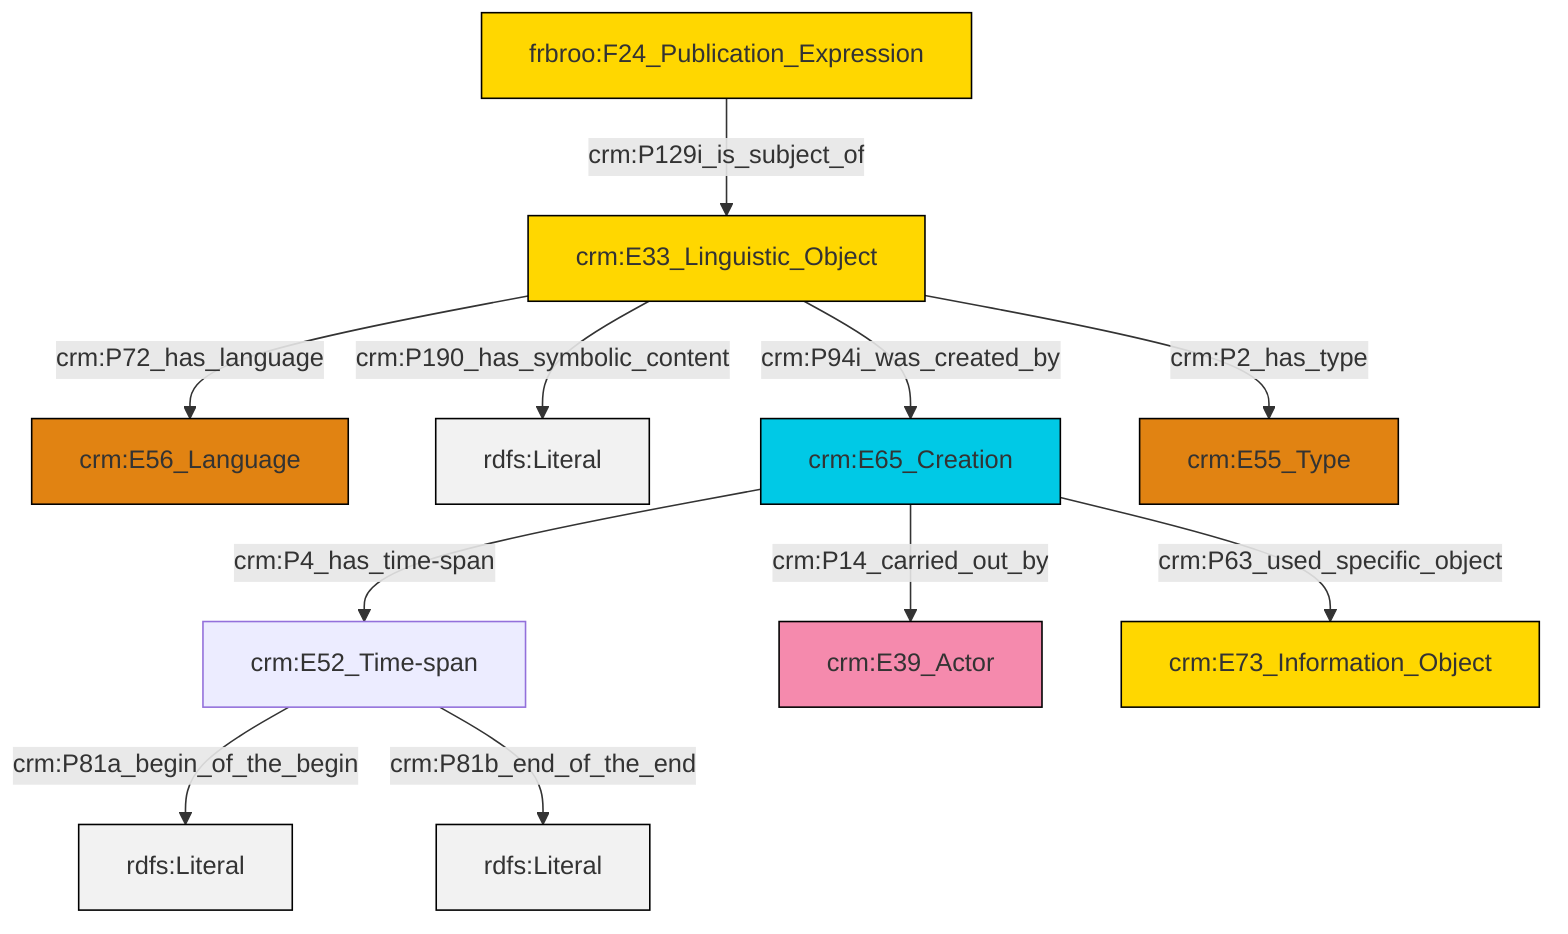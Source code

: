 graph TD
classDef Literal fill:#f2f2f2,stroke:#000000;
classDef CRM_Entity fill:#FFFFFF,stroke:#000000;
classDef Temporal_Entity fill:#00C9E6, stroke:#000000;
classDef Type fill:#E18312, stroke:#000000;
classDef Time-Span fill:#2C9C91, stroke:#000000;
classDef Appellation fill:#FFEB7F, stroke:#000000;
classDef Place fill:#008836, stroke:#000000;
classDef Persistent_Item fill:#B266B2, stroke:#000000;
classDef Conceptual_Object fill:#FFD700, stroke:#000000;
classDef Physical_Thing fill:#D2B48C, stroke:#000000;
classDef Actor fill:#f58aad, stroke:#000000;
classDef PC_Classes fill:#4ce600, stroke:#000000;
classDef Multi fill:#cccccc,stroke:#000000;

2["crm:E52_Time-span"]:::Default -->|crm:P81a_begin_of_the_begin| 3[rdfs:Literal]:::Literal
0["crm:E33_Linguistic_Object"]:::Conceptual_Object -->|crm:P72_has_language| 4["crm:E56_Language"]:::Type
2["crm:E52_Time-span"]:::Default -->|crm:P81b_end_of_the_end| 6[rdfs:Literal]:::Literal
7["frbroo:F24_Publication_Expression"]:::Conceptual_Object -->|crm:P129i_is_subject_of| 0["crm:E33_Linguistic_Object"]:::Conceptual_Object
0["crm:E33_Linguistic_Object"]:::Conceptual_Object -->|crm:P190_has_symbolic_content| 8[rdfs:Literal]:::Literal
0["crm:E33_Linguistic_Object"]:::Conceptual_Object -->|crm:P94i_was_created_by| 10["crm:E65_Creation"]:::Temporal_Entity
10["crm:E65_Creation"]:::Temporal_Entity -->|crm:P4_has_time-span| 2["crm:E52_Time-span"]:::Default
10["crm:E65_Creation"]:::Temporal_Entity -->|crm:P14_carried_out_by| 12["crm:E39_Actor"]:::Actor
10["crm:E65_Creation"]:::Temporal_Entity -->|crm:P63_used_specific_object| 14["crm:E73_Information_Object"]:::Conceptual_Object
0["crm:E33_Linguistic_Object"]:::Conceptual_Object -->|crm:P2_has_type| 16["crm:E55_Type"]:::Type